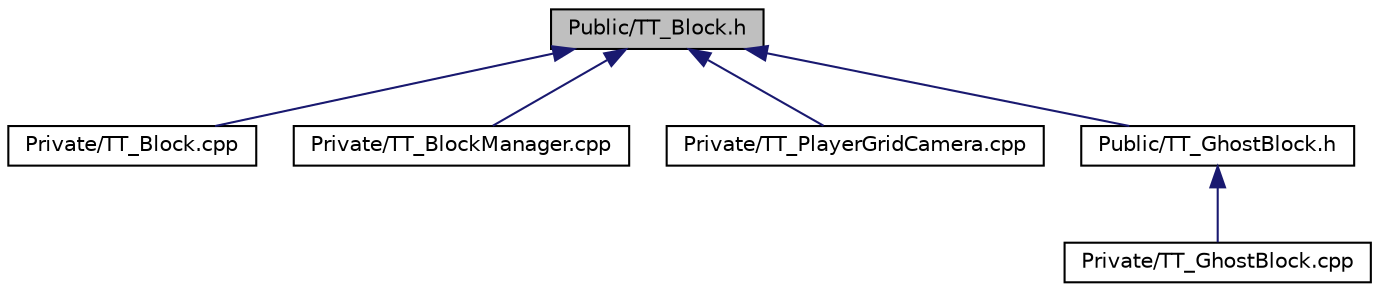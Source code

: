 digraph "Public/TT_Block.h"
{
 // LATEX_PDF_SIZE
  edge [fontname="Helvetica",fontsize="10",labelfontname="Helvetica",labelfontsize="10"];
  node [fontname="Helvetica",fontsize="10",shape=record];
  Node7 [label="Public/TT_Block.h",height=0.2,width=0.4,color="black", fillcolor="grey75", style="filled", fontcolor="black",tooltip=" "];
  Node7 -> Node8 [dir="back",color="midnightblue",fontsize="10",style="solid",fontname="Helvetica"];
  Node8 [label="Private/TT_Block.cpp",height=0.2,width=0.4,color="black", fillcolor="white", style="filled",URL="$_t_t___block_8cpp.html",tooltip=" "];
  Node7 -> Node9 [dir="back",color="midnightblue",fontsize="10",style="solid",fontname="Helvetica"];
  Node9 [label="Private/TT_BlockManager.cpp",height=0.2,width=0.4,color="black", fillcolor="white", style="filled",URL="$_t_t___block_manager_8cpp.html",tooltip=" "];
  Node7 -> Node10 [dir="back",color="midnightblue",fontsize="10",style="solid",fontname="Helvetica"];
  Node10 [label="Private/TT_PlayerGridCamera.cpp",height=0.2,width=0.4,color="black", fillcolor="white", style="filled",URL="$_t_t___player_grid_camera_8cpp.html",tooltip=" "];
  Node7 -> Node11 [dir="back",color="midnightblue",fontsize="10",style="solid",fontname="Helvetica"];
  Node11 [label="Public/TT_GhostBlock.h",height=0.2,width=0.4,color="black", fillcolor="white", style="filled",URL="$_t_t___ghost_block_8h.html",tooltip=" "];
  Node11 -> Node12 [dir="back",color="midnightblue",fontsize="10",style="solid",fontname="Helvetica"];
  Node12 [label="Private/TT_GhostBlock.cpp",height=0.2,width=0.4,color="black", fillcolor="white", style="filled",URL="$_t_t___ghost_block_8cpp.html",tooltip=" "];
}
